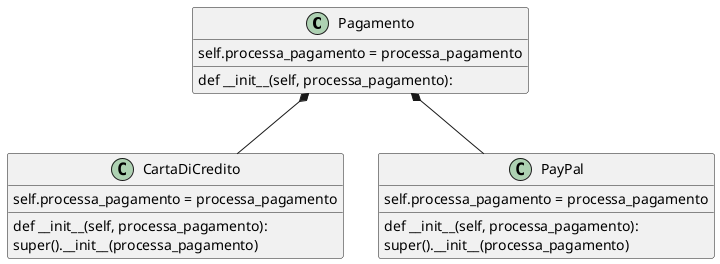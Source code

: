 @startuml name
class Pagamento
{
def __init__(self, processa_pagamento):
        self.processa_pagamento = processa_pagamento
}
class CartaDiCredito
{
    def __init__(self, processa_pagamento):
        super().__init__(processa_pagamento)
        self.processa_pagamento = processa_pagamento
}
class PayPal
{
    def __init__(self, processa_pagamento):
        super().__init__(processa_pagamento)
        self.processa_pagamento = processa_pagamento
}
Pagamento *-- CartaDiCredito
Pagamento *-- PayPal
@enduml